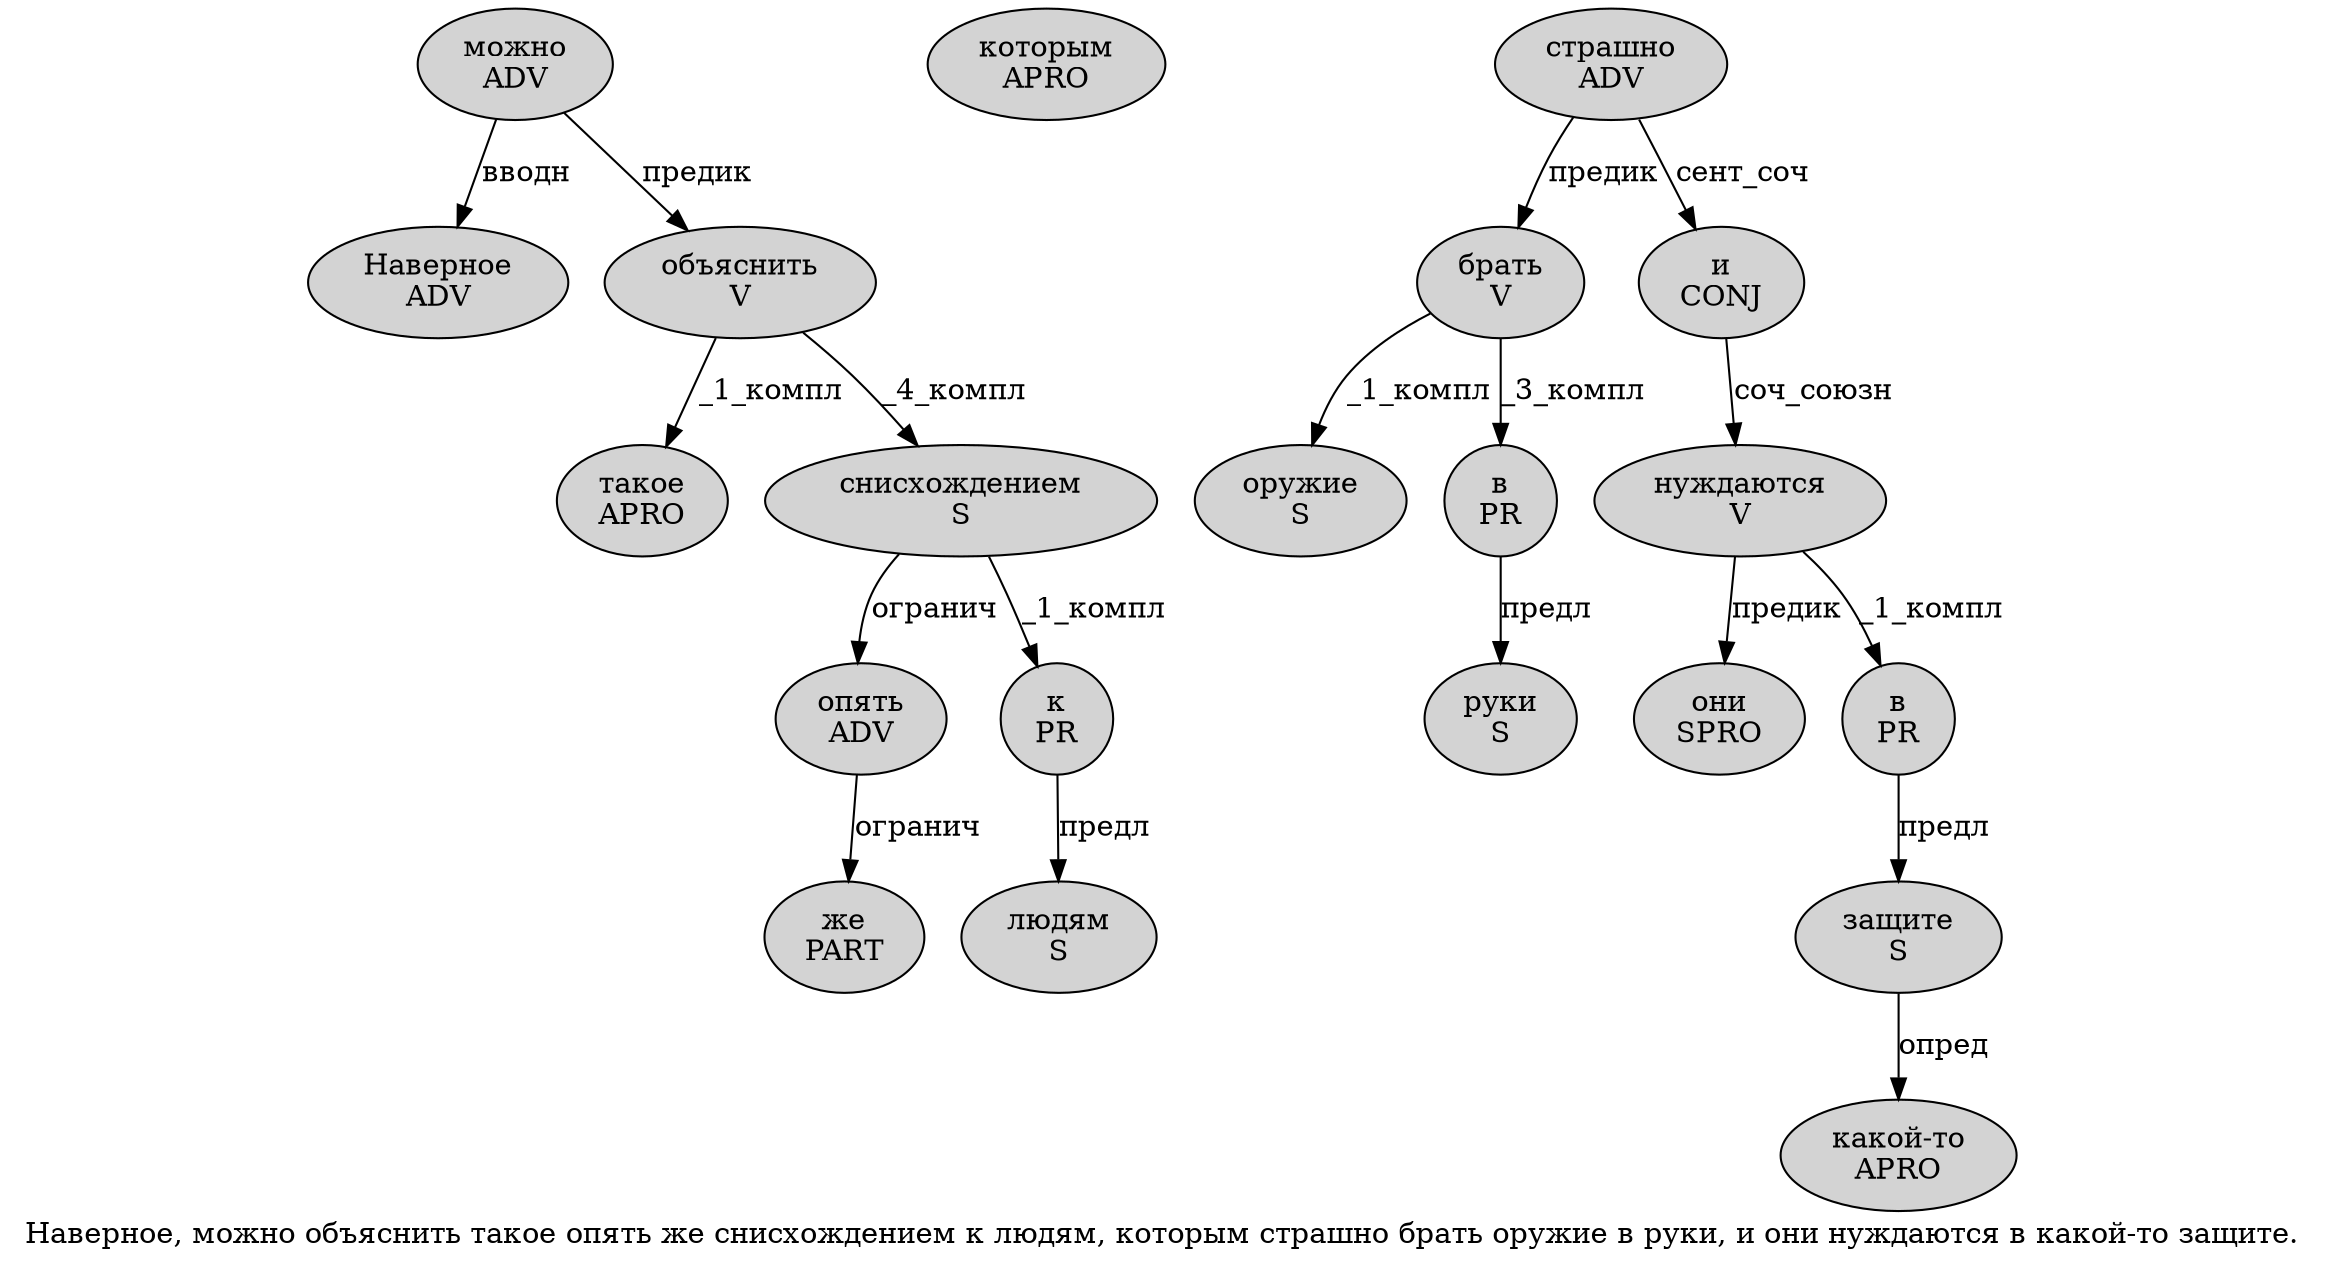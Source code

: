 digraph SENTENCE_848 {
	graph [label="Наверное, можно объяснить такое опять же снисхождением к людям, которым страшно брать оружие в руки, и они нуждаются в какой-то защите."]
	node [style=filled]
		0 [label="Наверное
ADV" color="" fillcolor=lightgray penwidth=1 shape=ellipse]
		2 [label="можно
ADV" color="" fillcolor=lightgray penwidth=1 shape=ellipse]
		3 [label="объяснить
V" color="" fillcolor=lightgray penwidth=1 shape=ellipse]
		4 [label="такое
APRO" color="" fillcolor=lightgray penwidth=1 shape=ellipse]
		5 [label="опять
ADV" color="" fillcolor=lightgray penwidth=1 shape=ellipse]
		6 [label="же
PART" color="" fillcolor=lightgray penwidth=1 shape=ellipse]
		7 [label="снисхождением
S" color="" fillcolor=lightgray penwidth=1 shape=ellipse]
		8 [label="к
PR" color="" fillcolor=lightgray penwidth=1 shape=ellipse]
		9 [label="людям
S" color="" fillcolor=lightgray penwidth=1 shape=ellipse]
		11 [label="которым
APRO" color="" fillcolor=lightgray penwidth=1 shape=ellipse]
		12 [label="страшно
ADV" color="" fillcolor=lightgray penwidth=1 shape=ellipse]
		13 [label="брать
V" color="" fillcolor=lightgray penwidth=1 shape=ellipse]
		14 [label="оружие
S" color="" fillcolor=lightgray penwidth=1 shape=ellipse]
		15 [label="в
PR" color="" fillcolor=lightgray penwidth=1 shape=ellipse]
		16 [label="руки
S" color="" fillcolor=lightgray penwidth=1 shape=ellipse]
		18 [label="и
CONJ" color="" fillcolor=lightgray penwidth=1 shape=ellipse]
		19 [label="они
SPRO" color="" fillcolor=lightgray penwidth=1 shape=ellipse]
		20 [label="нуждаются
V" color="" fillcolor=lightgray penwidth=1 shape=ellipse]
		21 [label="в
PR" color="" fillcolor=lightgray penwidth=1 shape=ellipse]
		22 [label="какой-то
APRO" color="" fillcolor=lightgray penwidth=1 shape=ellipse]
		23 [label="защите
S" color="" fillcolor=lightgray penwidth=1 shape=ellipse]
			12 -> 13 [label="предик"]
			12 -> 18 [label="сент_соч"]
			3 -> 4 [label="_1_компл"]
			3 -> 7 [label="_4_компл"]
			15 -> 16 [label="предл"]
			8 -> 9 [label="предл"]
			23 -> 22 [label="опред"]
			7 -> 5 [label="огранич"]
			7 -> 8 [label="_1_компл"]
			5 -> 6 [label="огранич"]
			2 -> 0 [label="вводн"]
			2 -> 3 [label="предик"]
			18 -> 20 [label="соч_союзн"]
			13 -> 14 [label="_1_компл"]
			13 -> 15 [label="_3_компл"]
			21 -> 23 [label="предл"]
			20 -> 19 [label="предик"]
			20 -> 21 [label="_1_компл"]
}